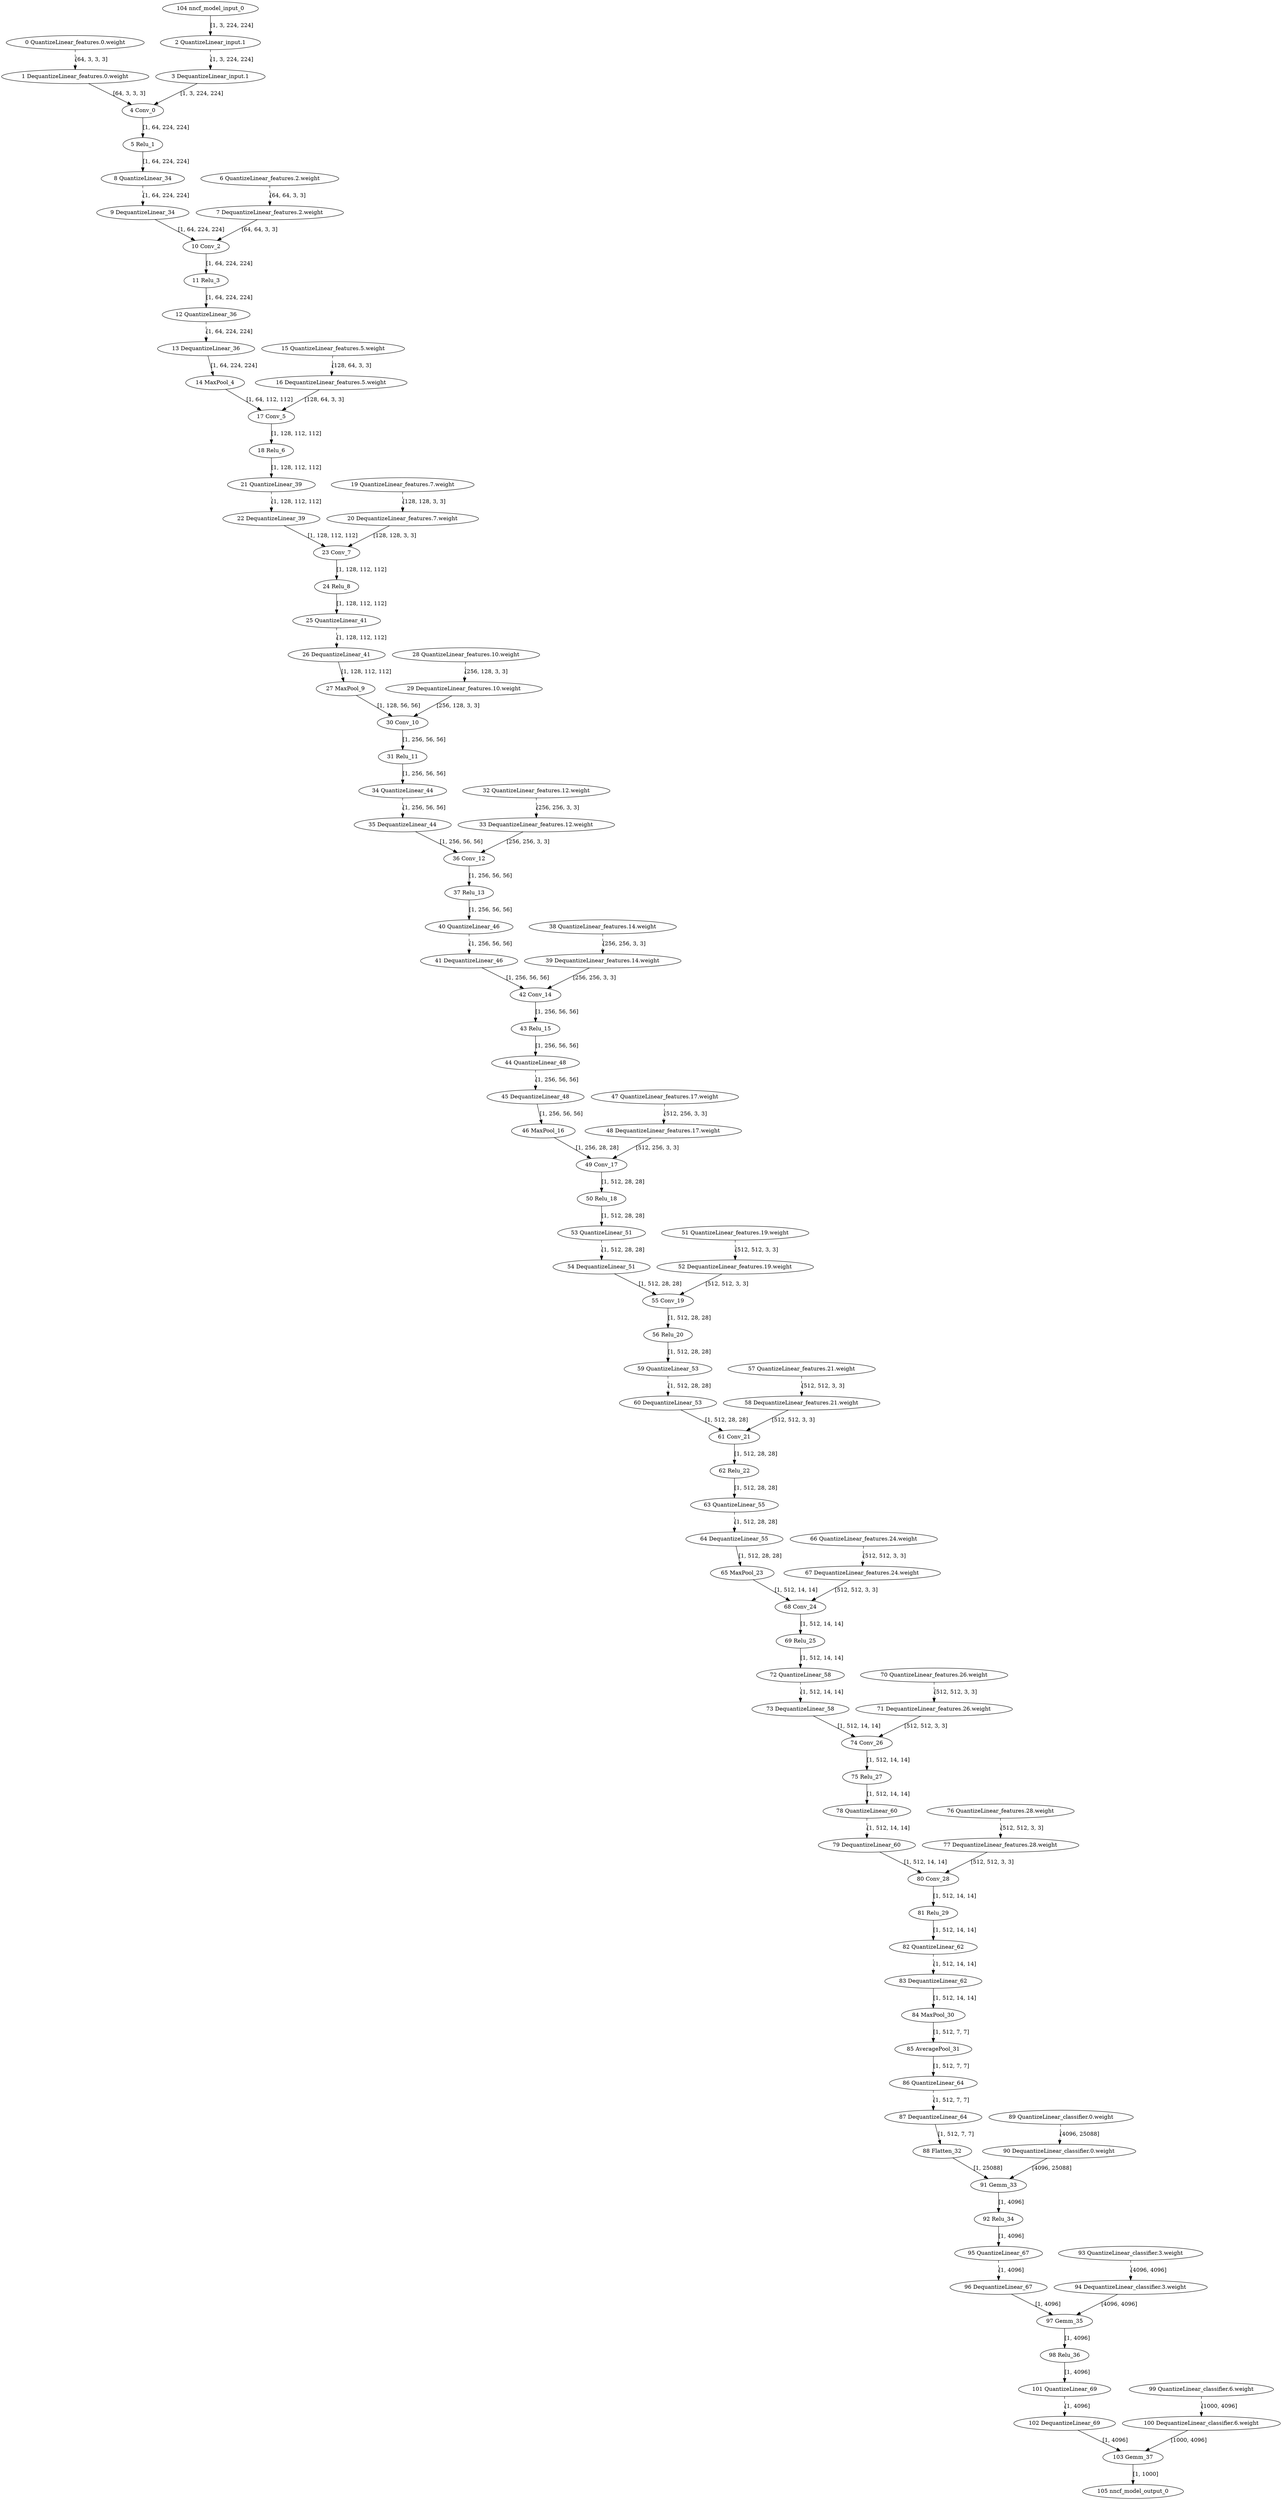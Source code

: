 strict digraph  {
"0 QuantizeLinear_features.0.weight" [id=0, type=QuantizeLinear];
"1 DequantizeLinear_features.0.weight" [id=1, type=DequantizeLinear];
"2 QuantizeLinear_input.1" [id=2, type=QuantizeLinear];
"3 DequantizeLinear_input.1" [id=3, type=DequantizeLinear];
"4 Conv_0" [id=4, type=Conv];
"5 Relu_1" [id=5, type=Relu];
"6 QuantizeLinear_features.2.weight" [id=6, type=QuantizeLinear];
"7 DequantizeLinear_features.2.weight" [id=7, type=DequantizeLinear];
"8 QuantizeLinear_34" [id=8, type=QuantizeLinear];
"9 DequantizeLinear_34" [id=9, type=DequantizeLinear];
"10 Conv_2" [id=10, type=Conv];
"11 Relu_3" [id=11, type=Relu];
"12 QuantizeLinear_36" [id=12, type=QuantizeLinear];
"13 DequantizeLinear_36" [id=13, type=DequantizeLinear];
"14 MaxPool_4" [id=14, type=MaxPool];
"15 QuantizeLinear_features.5.weight" [id=15, type=QuantizeLinear];
"16 DequantizeLinear_features.5.weight" [id=16, type=DequantizeLinear];
"17 Conv_5" [id=17, type=Conv];
"18 Relu_6" [id=18, type=Relu];
"19 QuantizeLinear_features.7.weight" [id=19, type=QuantizeLinear];
"20 DequantizeLinear_features.7.weight" [id=20, type=DequantizeLinear];
"21 QuantizeLinear_39" [id=21, type=QuantizeLinear];
"22 DequantizeLinear_39" [id=22, type=DequantizeLinear];
"23 Conv_7" [id=23, type=Conv];
"24 Relu_8" [id=24, type=Relu];
"25 QuantizeLinear_41" [id=25, type=QuantizeLinear];
"26 DequantizeLinear_41" [id=26, type=DequantizeLinear];
"27 MaxPool_9" [id=27, type=MaxPool];
"28 QuantizeLinear_features.10.weight" [id=28, type=QuantizeLinear];
"29 DequantizeLinear_features.10.weight" [id=29, type=DequantizeLinear];
"30 Conv_10" [id=30, type=Conv];
"31 Relu_11" [id=31, type=Relu];
"32 QuantizeLinear_features.12.weight" [id=32, type=QuantizeLinear];
"33 DequantizeLinear_features.12.weight" [id=33, type=DequantizeLinear];
"34 QuantizeLinear_44" [id=34, type=QuantizeLinear];
"35 DequantizeLinear_44" [id=35, type=DequantizeLinear];
"36 Conv_12" [id=36, type=Conv];
"37 Relu_13" [id=37, type=Relu];
"38 QuantizeLinear_features.14.weight" [id=38, type=QuantizeLinear];
"39 DequantizeLinear_features.14.weight" [id=39, type=DequantizeLinear];
"40 QuantizeLinear_46" [id=40, type=QuantizeLinear];
"41 DequantizeLinear_46" [id=41, type=DequantizeLinear];
"42 Conv_14" [id=42, type=Conv];
"43 Relu_15" [id=43, type=Relu];
"44 QuantizeLinear_48" [id=44, type=QuantizeLinear];
"45 DequantizeLinear_48" [id=45, type=DequantizeLinear];
"46 MaxPool_16" [id=46, type=MaxPool];
"47 QuantizeLinear_features.17.weight" [id=47, type=QuantizeLinear];
"48 DequantizeLinear_features.17.weight" [id=48, type=DequantizeLinear];
"49 Conv_17" [id=49, type=Conv];
"50 Relu_18" [id=50, type=Relu];
"51 QuantizeLinear_features.19.weight" [id=51, type=QuantizeLinear];
"52 DequantizeLinear_features.19.weight" [id=52, type=DequantizeLinear];
"53 QuantizeLinear_51" [id=53, type=QuantizeLinear];
"54 DequantizeLinear_51" [id=54, type=DequantizeLinear];
"55 Conv_19" [id=55, type=Conv];
"56 Relu_20" [id=56, type=Relu];
"57 QuantizeLinear_features.21.weight" [id=57, type=QuantizeLinear];
"58 DequantizeLinear_features.21.weight" [id=58, type=DequantizeLinear];
"59 QuantizeLinear_53" [id=59, type=QuantizeLinear];
"60 DequantizeLinear_53" [id=60, type=DequantizeLinear];
"61 Conv_21" [id=61, type=Conv];
"62 Relu_22" [id=62, type=Relu];
"63 QuantizeLinear_55" [id=63, type=QuantizeLinear];
"64 DequantizeLinear_55" [id=64, type=DequantizeLinear];
"65 MaxPool_23" [id=65, type=MaxPool];
"66 QuantizeLinear_features.24.weight" [id=66, type=QuantizeLinear];
"67 DequantizeLinear_features.24.weight" [id=67, type=DequantizeLinear];
"68 Conv_24" [id=68, type=Conv];
"69 Relu_25" [id=69, type=Relu];
"70 QuantizeLinear_features.26.weight" [id=70, type=QuantizeLinear];
"71 DequantizeLinear_features.26.weight" [id=71, type=DequantizeLinear];
"72 QuantizeLinear_58" [id=72, type=QuantizeLinear];
"73 DequantizeLinear_58" [id=73, type=DequantizeLinear];
"74 Conv_26" [id=74, type=Conv];
"75 Relu_27" [id=75, type=Relu];
"76 QuantizeLinear_features.28.weight" [id=76, type=QuantizeLinear];
"77 DequantizeLinear_features.28.weight" [id=77, type=DequantizeLinear];
"78 QuantizeLinear_60" [id=78, type=QuantizeLinear];
"79 DequantizeLinear_60" [id=79, type=DequantizeLinear];
"80 Conv_28" [id=80, type=Conv];
"81 Relu_29" [id=81, type=Relu];
"82 QuantizeLinear_62" [id=82, type=QuantizeLinear];
"83 DequantizeLinear_62" [id=83, type=DequantizeLinear];
"84 MaxPool_30" [id=84, type=MaxPool];
"85 AveragePool_31" [id=85, type=AveragePool];
"86 QuantizeLinear_64" [id=86, type=QuantizeLinear];
"87 DequantizeLinear_64" [id=87, type=DequantizeLinear];
"88 Flatten_32" [id=88, type=Flatten];
"89 QuantizeLinear_classifier.0.weight" [id=89, type=QuantizeLinear];
"90 DequantizeLinear_classifier.0.weight" [id=90, type=DequantizeLinear];
"91 Gemm_33" [id=91, type=Gemm];
"92 Relu_34" [id=92, type=Relu];
"93 QuantizeLinear_classifier.3.weight" [id=93, type=QuantizeLinear];
"94 DequantizeLinear_classifier.3.weight" [id=94, type=DequantizeLinear];
"95 QuantizeLinear_67" [id=95, type=QuantizeLinear];
"96 DequantizeLinear_67" [id=96, type=DequantizeLinear];
"97 Gemm_35" [id=97, type=Gemm];
"98 Relu_36" [id=98, type=Relu];
"99 QuantizeLinear_classifier.6.weight" [id=99, type=QuantizeLinear];
"100 DequantizeLinear_classifier.6.weight" [id=100, type=DequantizeLinear];
"101 QuantizeLinear_69" [id=101, type=QuantizeLinear];
"102 DequantizeLinear_69" [id=102, type=DequantizeLinear];
"103 Gemm_37" [id=103, type=Gemm];
"104 nncf_model_input_0" [id=104, type=nncf_model_input];
"105 nncf_model_output_0" [id=105, type=nncf_model_output];
"0 QuantizeLinear_features.0.weight" -> "1 DequantizeLinear_features.0.weight"  [label="[64, 3, 3, 3]", style=dashed];
"1 DequantizeLinear_features.0.weight" -> "4 Conv_0"  [label="[64, 3, 3, 3]", style=solid];
"2 QuantizeLinear_input.1" -> "3 DequantizeLinear_input.1"  [label="[1, 3, 224, 224]", style=dashed];
"3 DequantizeLinear_input.1" -> "4 Conv_0"  [label="[1, 3, 224, 224]", style=solid];
"4 Conv_0" -> "5 Relu_1"  [label="[1, 64, 224, 224]", style=solid];
"5 Relu_1" -> "8 QuantizeLinear_34"  [label="[1, 64, 224, 224]", style=solid];
"6 QuantizeLinear_features.2.weight" -> "7 DequantizeLinear_features.2.weight"  [label="[64, 64, 3, 3]", style=dashed];
"7 DequantizeLinear_features.2.weight" -> "10 Conv_2"  [label="[64, 64, 3, 3]", style=solid];
"8 QuantizeLinear_34" -> "9 DequantizeLinear_34"  [label="[1, 64, 224, 224]", style=dashed];
"9 DequantizeLinear_34" -> "10 Conv_2"  [label="[1, 64, 224, 224]", style=solid];
"10 Conv_2" -> "11 Relu_3"  [label="[1, 64, 224, 224]", style=solid];
"11 Relu_3" -> "12 QuantizeLinear_36"  [label="[1, 64, 224, 224]", style=solid];
"12 QuantizeLinear_36" -> "13 DequantizeLinear_36"  [label="[1, 64, 224, 224]", style=dashed];
"13 DequantizeLinear_36" -> "14 MaxPool_4"  [label="[1, 64, 224, 224]", style=solid];
"14 MaxPool_4" -> "17 Conv_5"  [label="[1, 64, 112, 112]", style=solid];
"15 QuantizeLinear_features.5.weight" -> "16 DequantizeLinear_features.5.weight"  [label="[128, 64, 3, 3]", style=dashed];
"16 DequantizeLinear_features.5.weight" -> "17 Conv_5"  [label="[128, 64, 3, 3]", style=solid];
"17 Conv_5" -> "18 Relu_6"  [label="[1, 128, 112, 112]", style=solid];
"18 Relu_6" -> "21 QuantizeLinear_39"  [label="[1, 128, 112, 112]", style=solid];
"19 QuantizeLinear_features.7.weight" -> "20 DequantizeLinear_features.7.weight"  [label="[128, 128, 3, 3]", style=dashed];
"20 DequantizeLinear_features.7.weight" -> "23 Conv_7"  [label="[128, 128, 3, 3]", style=solid];
"21 QuantizeLinear_39" -> "22 DequantizeLinear_39"  [label="[1, 128, 112, 112]", style=dashed];
"22 DequantizeLinear_39" -> "23 Conv_7"  [label="[1, 128, 112, 112]", style=solid];
"23 Conv_7" -> "24 Relu_8"  [label="[1, 128, 112, 112]", style=solid];
"24 Relu_8" -> "25 QuantizeLinear_41"  [label="[1, 128, 112, 112]", style=solid];
"25 QuantizeLinear_41" -> "26 DequantizeLinear_41"  [label="[1, 128, 112, 112]", style=dashed];
"26 DequantizeLinear_41" -> "27 MaxPool_9"  [label="[1, 128, 112, 112]", style=solid];
"27 MaxPool_9" -> "30 Conv_10"  [label="[1, 128, 56, 56]", style=solid];
"28 QuantizeLinear_features.10.weight" -> "29 DequantizeLinear_features.10.weight"  [label="[256, 128, 3, 3]", style=dashed];
"29 DequantizeLinear_features.10.weight" -> "30 Conv_10"  [label="[256, 128, 3, 3]", style=solid];
"30 Conv_10" -> "31 Relu_11"  [label="[1, 256, 56, 56]", style=solid];
"31 Relu_11" -> "34 QuantizeLinear_44"  [label="[1, 256, 56, 56]", style=solid];
"32 QuantizeLinear_features.12.weight" -> "33 DequantizeLinear_features.12.weight"  [label="[256, 256, 3, 3]", style=dashed];
"33 DequantizeLinear_features.12.weight" -> "36 Conv_12"  [label="[256, 256, 3, 3]", style=solid];
"34 QuantizeLinear_44" -> "35 DequantizeLinear_44"  [label="[1, 256, 56, 56]", style=dashed];
"35 DequantizeLinear_44" -> "36 Conv_12"  [label="[1, 256, 56, 56]", style=solid];
"36 Conv_12" -> "37 Relu_13"  [label="[1, 256, 56, 56]", style=solid];
"37 Relu_13" -> "40 QuantizeLinear_46"  [label="[1, 256, 56, 56]", style=solid];
"38 QuantizeLinear_features.14.weight" -> "39 DequantizeLinear_features.14.weight"  [label="[256, 256, 3, 3]", style=dashed];
"39 DequantizeLinear_features.14.weight" -> "42 Conv_14"  [label="[256, 256, 3, 3]", style=solid];
"40 QuantizeLinear_46" -> "41 DequantizeLinear_46"  [label="[1, 256, 56, 56]", style=dashed];
"41 DequantizeLinear_46" -> "42 Conv_14"  [label="[1, 256, 56, 56]", style=solid];
"42 Conv_14" -> "43 Relu_15"  [label="[1, 256, 56, 56]", style=solid];
"43 Relu_15" -> "44 QuantizeLinear_48"  [label="[1, 256, 56, 56]", style=solid];
"44 QuantizeLinear_48" -> "45 DequantizeLinear_48"  [label="[1, 256, 56, 56]", style=dashed];
"45 DequantizeLinear_48" -> "46 MaxPool_16"  [label="[1, 256, 56, 56]", style=solid];
"46 MaxPool_16" -> "49 Conv_17"  [label="[1, 256, 28, 28]", style=solid];
"47 QuantizeLinear_features.17.weight" -> "48 DequantizeLinear_features.17.weight"  [label="[512, 256, 3, 3]", style=dashed];
"48 DequantizeLinear_features.17.weight" -> "49 Conv_17"  [label="[512, 256, 3, 3]", style=solid];
"49 Conv_17" -> "50 Relu_18"  [label="[1, 512, 28, 28]", style=solid];
"50 Relu_18" -> "53 QuantizeLinear_51"  [label="[1, 512, 28, 28]", style=solid];
"51 QuantizeLinear_features.19.weight" -> "52 DequantizeLinear_features.19.weight"  [label="[512, 512, 3, 3]", style=dashed];
"52 DequantizeLinear_features.19.weight" -> "55 Conv_19"  [label="[512, 512, 3, 3]", style=solid];
"53 QuantizeLinear_51" -> "54 DequantizeLinear_51"  [label="[1, 512, 28, 28]", style=dashed];
"54 DequantizeLinear_51" -> "55 Conv_19"  [label="[1, 512, 28, 28]", style=solid];
"55 Conv_19" -> "56 Relu_20"  [label="[1, 512, 28, 28]", style=solid];
"56 Relu_20" -> "59 QuantizeLinear_53"  [label="[1, 512, 28, 28]", style=solid];
"57 QuantizeLinear_features.21.weight" -> "58 DequantizeLinear_features.21.weight"  [label="[512, 512, 3, 3]", style=dashed];
"58 DequantizeLinear_features.21.weight" -> "61 Conv_21"  [label="[512, 512, 3, 3]", style=solid];
"59 QuantizeLinear_53" -> "60 DequantizeLinear_53"  [label="[1, 512, 28, 28]", style=dashed];
"60 DequantizeLinear_53" -> "61 Conv_21"  [label="[1, 512, 28, 28]", style=solid];
"61 Conv_21" -> "62 Relu_22"  [label="[1, 512, 28, 28]", style=solid];
"62 Relu_22" -> "63 QuantizeLinear_55"  [label="[1, 512, 28, 28]", style=solid];
"63 QuantizeLinear_55" -> "64 DequantizeLinear_55"  [label="[1, 512, 28, 28]", style=dashed];
"64 DequantizeLinear_55" -> "65 MaxPool_23"  [label="[1, 512, 28, 28]", style=solid];
"65 MaxPool_23" -> "68 Conv_24"  [label="[1, 512, 14, 14]", style=solid];
"66 QuantizeLinear_features.24.weight" -> "67 DequantizeLinear_features.24.weight"  [label="[512, 512, 3, 3]", style=dashed];
"67 DequantizeLinear_features.24.weight" -> "68 Conv_24"  [label="[512, 512, 3, 3]", style=solid];
"68 Conv_24" -> "69 Relu_25"  [label="[1, 512, 14, 14]", style=solid];
"69 Relu_25" -> "72 QuantizeLinear_58"  [label="[1, 512, 14, 14]", style=solid];
"70 QuantizeLinear_features.26.weight" -> "71 DequantizeLinear_features.26.weight"  [label="[512, 512, 3, 3]", style=dashed];
"71 DequantizeLinear_features.26.weight" -> "74 Conv_26"  [label="[512, 512, 3, 3]", style=solid];
"72 QuantizeLinear_58" -> "73 DequantizeLinear_58"  [label="[1, 512, 14, 14]", style=dashed];
"73 DequantizeLinear_58" -> "74 Conv_26"  [label="[1, 512, 14, 14]", style=solid];
"74 Conv_26" -> "75 Relu_27"  [label="[1, 512, 14, 14]", style=solid];
"75 Relu_27" -> "78 QuantizeLinear_60"  [label="[1, 512, 14, 14]", style=solid];
"76 QuantizeLinear_features.28.weight" -> "77 DequantizeLinear_features.28.weight"  [label="[512, 512, 3, 3]", style=dashed];
"77 DequantizeLinear_features.28.weight" -> "80 Conv_28"  [label="[512, 512, 3, 3]", style=solid];
"78 QuantizeLinear_60" -> "79 DequantizeLinear_60"  [label="[1, 512, 14, 14]", style=dashed];
"79 DequantizeLinear_60" -> "80 Conv_28"  [label="[1, 512, 14, 14]", style=solid];
"80 Conv_28" -> "81 Relu_29"  [label="[1, 512, 14, 14]", style=solid];
"81 Relu_29" -> "82 QuantizeLinear_62"  [label="[1, 512, 14, 14]", style=solid];
"82 QuantizeLinear_62" -> "83 DequantizeLinear_62"  [label="[1, 512, 14, 14]", style=dashed];
"83 DequantizeLinear_62" -> "84 MaxPool_30"  [label="[1, 512, 14, 14]", style=solid];
"84 MaxPool_30" -> "85 AveragePool_31"  [label="[1, 512, 7, 7]", style=solid];
"85 AveragePool_31" -> "86 QuantizeLinear_64"  [label="[1, 512, 7, 7]", style=solid];
"86 QuantizeLinear_64" -> "87 DequantizeLinear_64"  [label="[1, 512, 7, 7]", style=dashed];
"87 DequantizeLinear_64" -> "88 Flatten_32"  [label="[1, 512, 7, 7]", style=solid];
"88 Flatten_32" -> "91 Gemm_33"  [label="[1, 25088]", style=solid];
"89 QuantizeLinear_classifier.0.weight" -> "90 DequantizeLinear_classifier.0.weight"  [label="[4096, 25088]", style=dashed];
"90 DequantizeLinear_classifier.0.weight" -> "91 Gemm_33"  [label="[4096, 25088]", style=solid];
"91 Gemm_33" -> "92 Relu_34"  [label="[1, 4096]", style=solid];
"92 Relu_34" -> "95 QuantizeLinear_67"  [label="[1, 4096]", style=solid];
"93 QuantizeLinear_classifier.3.weight" -> "94 DequantizeLinear_classifier.3.weight"  [label="[4096, 4096]", style=dashed];
"94 DequantizeLinear_classifier.3.weight" -> "97 Gemm_35"  [label="[4096, 4096]", style=solid];
"95 QuantizeLinear_67" -> "96 DequantizeLinear_67"  [label="[1, 4096]", style=dashed];
"96 DequantizeLinear_67" -> "97 Gemm_35"  [label="[1, 4096]", style=solid];
"97 Gemm_35" -> "98 Relu_36"  [label="[1, 4096]", style=solid];
"98 Relu_36" -> "101 QuantizeLinear_69"  [label="[1, 4096]", style=solid];
"99 QuantizeLinear_classifier.6.weight" -> "100 DequantizeLinear_classifier.6.weight"  [label="[1000, 4096]", style=dashed];
"100 DequantizeLinear_classifier.6.weight" -> "103 Gemm_37"  [label="[1000, 4096]", style=solid];
"101 QuantizeLinear_69" -> "102 DequantizeLinear_69"  [label="[1, 4096]", style=dashed];
"102 DequantizeLinear_69" -> "103 Gemm_37"  [label="[1, 4096]", style=solid];
"103 Gemm_37" -> "105 nncf_model_output_0"  [label="[1, 1000]", style=solid];
"104 nncf_model_input_0" -> "2 QuantizeLinear_input.1"  [label="[1, 3, 224, 224]", style=solid];
}
